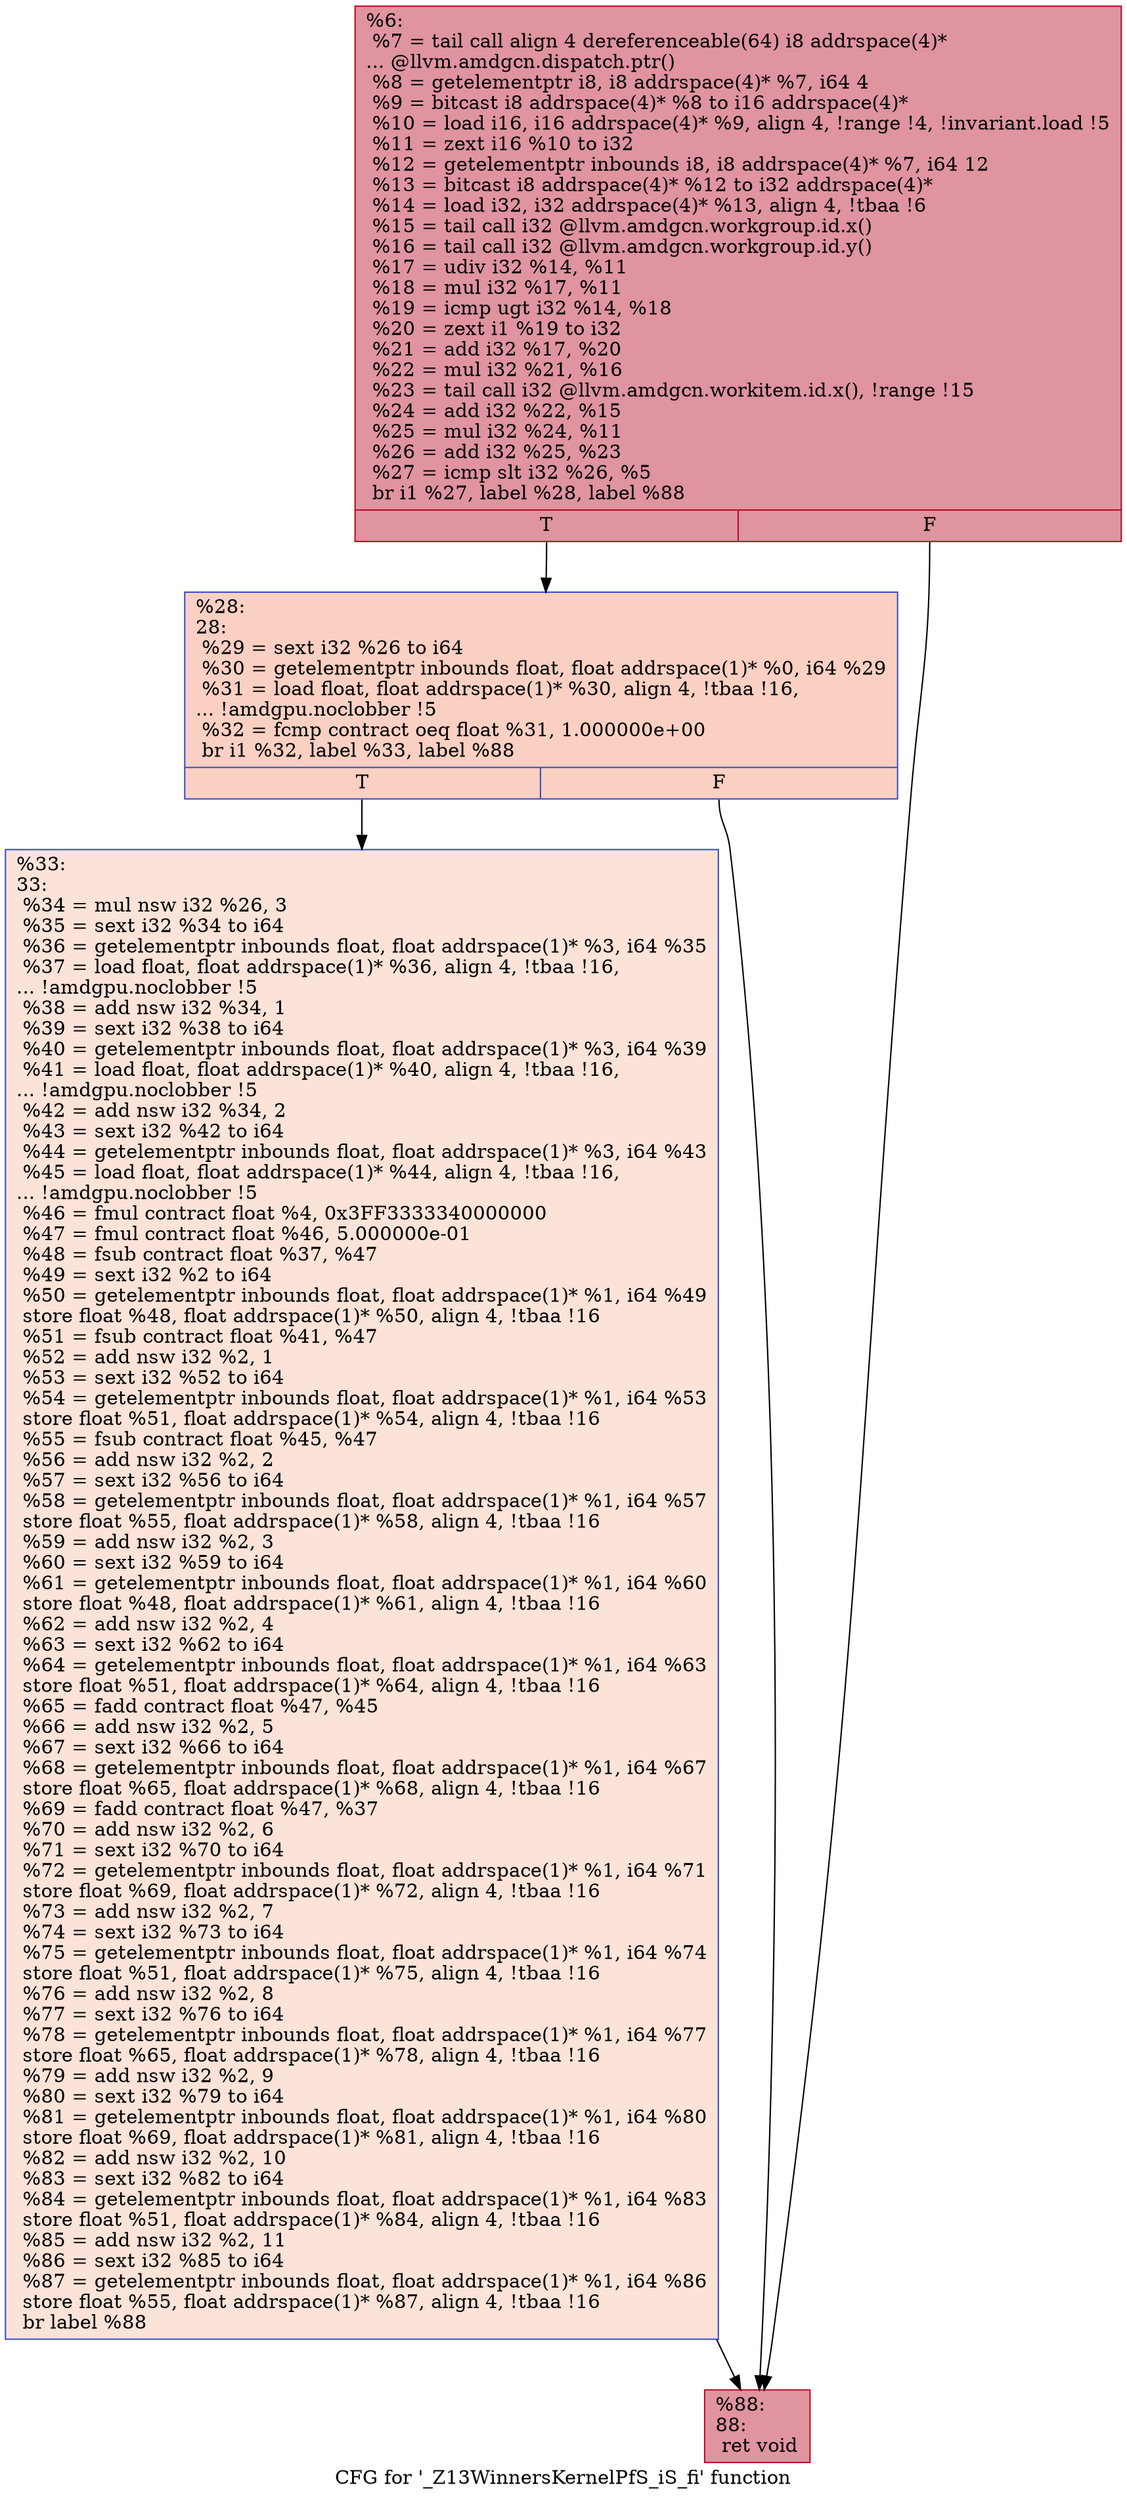 digraph "CFG for '_Z13WinnersKernelPfS_iS_fi' function" {
	label="CFG for '_Z13WinnersKernelPfS_iS_fi' function";

	Node0x6412170 [shape=record,color="#b70d28ff", style=filled, fillcolor="#b70d2870",label="{%6:\l  %7 = tail call align 4 dereferenceable(64) i8 addrspace(4)*\l... @llvm.amdgcn.dispatch.ptr()\l  %8 = getelementptr i8, i8 addrspace(4)* %7, i64 4\l  %9 = bitcast i8 addrspace(4)* %8 to i16 addrspace(4)*\l  %10 = load i16, i16 addrspace(4)* %9, align 4, !range !4, !invariant.load !5\l  %11 = zext i16 %10 to i32\l  %12 = getelementptr inbounds i8, i8 addrspace(4)* %7, i64 12\l  %13 = bitcast i8 addrspace(4)* %12 to i32 addrspace(4)*\l  %14 = load i32, i32 addrspace(4)* %13, align 4, !tbaa !6\l  %15 = tail call i32 @llvm.amdgcn.workgroup.id.x()\l  %16 = tail call i32 @llvm.amdgcn.workgroup.id.y()\l  %17 = udiv i32 %14, %11\l  %18 = mul i32 %17, %11\l  %19 = icmp ugt i32 %14, %18\l  %20 = zext i1 %19 to i32\l  %21 = add i32 %17, %20\l  %22 = mul i32 %21, %16\l  %23 = tail call i32 @llvm.amdgcn.workitem.id.x(), !range !15\l  %24 = add i32 %22, %15\l  %25 = mul i32 %24, %11\l  %26 = add i32 %25, %23\l  %27 = icmp slt i32 %26, %5\l  br i1 %27, label %28, label %88\l|{<s0>T|<s1>F}}"];
	Node0x6412170:s0 -> Node0x6414980;
	Node0x6412170:s1 -> Node0x6414a10;
	Node0x6414980 [shape=record,color="#3d50c3ff", style=filled, fillcolor="#f3947570",label="{%28:\l28:                                               \l  %29 = sext i32 %26 to i64\l  %30 = getelementptr inbounds float, float addrspace(1)* %0, i64 %29\l  %31 = load float, float addrspace(1)* %30, align 4, !tbaa !16,\l... !amdgpu.noclobber !5\l  %32 = fcmp contract oeq float %31, 1.000000e+00\l  br i1 %32, label %33, label %88\l|{<s0>T|<s1>F}}"];
	Node0x6414980:s0 -> Node0x6413fd0;
	Node0x6414980:s1 -> Node0x6414a10;
	Node0x6413fd0 [shape=record,color="#3d50c3ff", style=filled, fillcolor="#f6bfa670",label="{%33:\l33:                                               \l  %34 = mul nsw i32 %26, 3\l  %35 = sext i32 %34 to i64\l  %36 = getelementptr inbounds float, float addrspace(1)* %3, i64 %35\l  %37 = load float, float addrspace(1)* %36, align 4, !tbaa !16,\l... !amdgpu.noclobber !5\l  %38 = add nsw i32 %34, 1\l  %39 = sext i32 %38 to i64\l  %40 = getelementptr inbounds float, float addrspace(1)* %3, i64 %39\l  %41 = load float, float addrspace(1)* %40, align 4, !tbaa !16,\l... !amdgpu.noclobber !5\l  %42 = add nsw i32 %34, 2\l  %43 = sext i32 %42 to i64\l  %44 = getelementptr inbounds float, float addrspace(1)* %3, i64 %43\l  %45 = load float, float addrspace(1)* %44, align 4, !tbaa !16,\l... !amdgpu.noclobber !5\l  %46 = fmul contract float %4, 0x3FF3333340000000\l  %47 = fmul contract float %46, 5.000000e-01\l  %48 = fsub contract float %37, %47\l  %49 = sext i32 %2 to i64\l  %50 = getelementptr inbounds float, float addrspace(1)* %1, i64 %49\l  store float %48, float addrspace(1)* %50, align 4, !tbaa !16\l  %51 = fsub contract float %41, %47\l  %52 = add nsw i32 %2, 1\l  %53 = sext i32 %52 to i64\l  %54 = getelementptr inbounds float, float addrspace(1)* %1, i64 %53\l  store float %51, float addrspace(1)* %54, align 4, !tbaa !16\l  %55 = fsub contract float %45, %47\l  %56 = add nsw i32 %2, 2\l  %57 = sext i32 %56 to i64\l  %58 = getelementptr inbounds float, float addrspace(1)* %1, i64 %57\l  store float %55, float addrspace(1)* %58, align 4, !tbaa !16\l  %59 = add nsw i32 %2, 3\l  %60 = sext i32 %59 to i64\l  %61 = getelementptr inbounds float, float addrspace(1)* %1, i64 %60\l  store float %48, float addrspace(1)* %61, align 4, !tbaa !16\l  %62 = add nsw i32 %2, 4\l  %63 = sext i32 %62 to i64\l  %64 = getelementptr inbounds float, float addrspace(1)* %1, i64 %63\l  store float %51, float addrspace(1)* %64, align 4, !tbaa !16\l  %65 = fadd contract float %47, %45\l  %66 = add nsw i32 %2, 5\l  %67 = sext i32 %66 to i64\l  %68 = getelementptr inbounds float, float addrspace(1)* %1, i64 %67\l  store float %65, float addrspace(1)* %68, align 4, !tbaa !16\l  %69 = fadd contract float %47, %37\l  %70 = add nsw i32 %2, 6\l  %71 = sext i32 %70 to i64\l  %72 = getelementptr inbounds float, float addrspace(1)* %1, i64 %71\l  store float %69, float addrspace(1)* %72, align 4, !tbaa !16\l  %73 = add nsw i32 %2, 7\l  %74 = sext i32 %73 to i64\l  %75 = getelementptr inbounds float, float addrspace(1)* %1, i64 %74\l  store float %51, float addrspace(1)* %75, align 4, !tbaa !16\l  %76 = add nsw i32 %2, 8\l  %77 = sext i32 %76 to i64\l  %78 = getelementptr inbounds float, float addrspace(1)* %1, i64 %77\l  store float %65, float addrspace(1)* %78, align 4, !tbaa !16\l  %79 = add nsw i32 %2, 9\l  %80 = sext i32 %79 to i64\l  %81 = getelementptr inbounds float, float addrspace(1)* %1, i64 %80\l  store float %69, float addrspace(1)* %81, align 4, !tbaa !16\l  %82 = add nsw i32 %2, 10\l  %83 = sext i32 %82 to i64\l  %84 = getelementptr inbounds float, float addrspace(1)* %1, i64 %83\l  store float %51, float addrspace(1)* %84, align 4, !tbaa !16\l  %85 = add nsw i32 %2, 11\l  %86 = sext i32 %85 to i64\l  %87 = getelementptr inbounds float, float addrspace(1)* %1, i64 %86\l  store float %55, float addrspace(1)* %87, align 4, !tbaa !16\l  br label %88\l}"];
	Node0x6413fd0 -> Node0x6414a10;
	Node0x6414a10 [shape=record,color="#b70d28ff", style=filled, fillcolor="#b70d2870",label="{%88:\l88:                                               \l  ret void\l}"];
}

